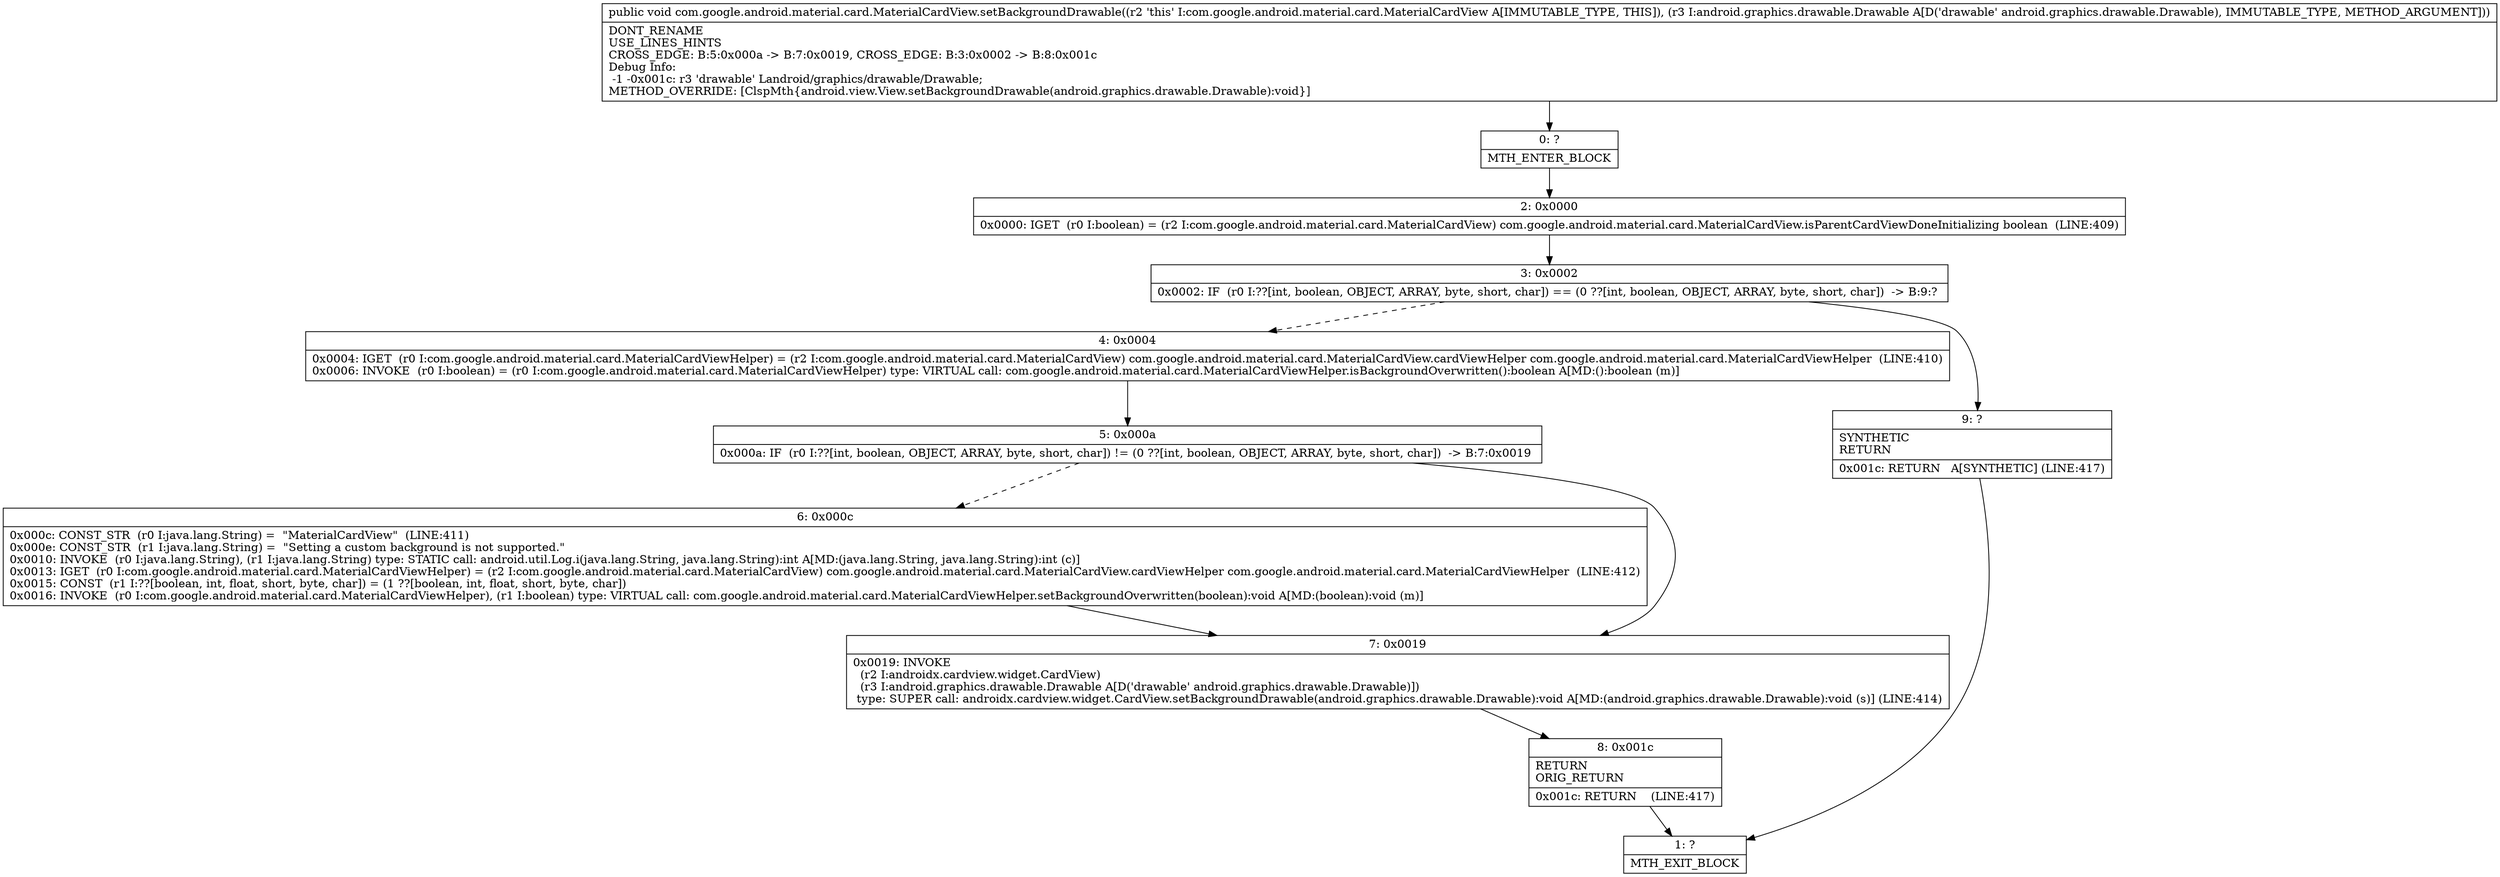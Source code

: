 digraph "CFG forcom.google.android.material.card.MaterialCardView.setBackgroundDrawable(Landroid\/graphics\/drawable\/Drawable;)V" {
Node_0 [shape=record,label="{0\:\ ?|MTH_ENTER_BLOCK\l}"];
Node_2 [shape=record,label="{2\:\ 0x0000|0x0000: IGET  (r0 I:boolean) = (r2 I:com.google.android.material.card.MaterialCardView) com.google.android.material.card.MaterialCardView.isParentCardViewDoneInitializing boolean  (LINE:409)\l}"];
Node_3 [shape=record,label="{3\:\ 0x0002|0x0002: IF  (r0 I:??[int, boolean, OBJECT, ARRAY, byte, short, char]) == (0 ??[int, boolean, OBJECT, ARRAY, byte, short, char])  \-\> B:9:? \l}"];
Node_4 [shape=record,label="{4\:\ 0x0004|0x0004: IGET  (r0 I:com.google.android.material.card.MaterialCardViewHelper) = (r2 I:com.google.android.material.card.MaterialCardView) com.google.android.material.card.MaterialCardView.cardViewHelper com.google.android.material.card.MaterialCardViewHelper  (LINE:410)\l0x0006: INVOKE  (r0 I:boolean) = (r0 I:com.google.android.material.card.MaterialCardViewHelper) type: VIRTUAL call: com.google.android.material.card.MaterialCardViewHelper.isBackgroundOverwritten():boolean A[MD:():boolean (m)]\l}"];
Node_5 [shape=record,label="{5\:\ 0x000a|0x000a: IF  (r0 I:??[int, boolean, OBJECT, ARRAY, byte, short, char]) != (0 ??[int, boolean, OBJECT, ARRAY, byte, short, char])  \-\> B:7:0x0019 \l}"];
Node_6 [shape=record,label="{6\:\ 0x000c|0x000c: CONST_STR  (r0 I:java.lang.String) =  \"MaterialCardView\"  (LINE:411)\l0x000e: CONST_STR  (r1 I:java.lang.String) =  \"Setting a custom background is not supported.\" \l0x0010: INVOKE  (r0 I:java.lang.String), (r1 I:java.lang.String) type: STATIC call: android.util.Log.i(java.lang.String, java.lang.String):int A[MD:(java.lang.String, java.lang.String):int (c)]\l0x0013: IGET  (r0 I:com.google.android.material.card.MaterialCardViewHelper) = (r2 I:com.google.android.material.card.MaterialCardView) com.google.android.material.card.MaterialCardView.cardViewHelper com.google.android.material.card.MaterialCardViewHelper  (LINE:412)\l0x0015: CONST  (r1 I:??[boolean, int, float, short, byte, char]) = (1 ??[boolean, int, float, short, byte, char]) \l0x0016: INVOKE  (r0 I:com.google.android.material.card.MaterialCardViewHelper), (r1 I:boolean) type: VIRTUAL call: com.google.android.material.card.MaterialCardViewHelper.setBackgroundOverwritten(boolean):void A[MD:(boolean):void (m)]\l}"];
Node_7 [shape=record,label="{7\:\ 0x0019|0x0019: INVOKE  \l  (r2 I:androidx.cardview.widget.CardView)\l  (r3 I:android.graphics.drawable.Drawable A[D('drawable' android.graphics.drawable.Drawable)])\l type: SUPER call: androidx.cardview.widget.CardView.setBackgroundDrawable(android.graphics.drawable.Drawable):void A[MD:(android.graphics.drawable.Drawable):void (s)] (LINE:414)\l}"];
Node_8 [shape=record,label="{8\:\ 0x001c|RETURN\lORIG_RETURN\l|0x001c: RETURN    (LINE:417)\l}"];
Node_1 [shape=record,label="{1\:\ ?|MTH_EXIT_BLOCK\l}"];
Node_9 [shape=record,label="{9\:\ ?|SYNTHETIC\lRETURN\l|0x001c: RETURN   A[SYNTHETIC] (LINE:417)\l}"];
MethodNode[shape=record,label="{public void com.google.android.material.card.MaterialCardView.setBackgroundDrawable((r2 'this' I:com.google.android.material.card.MaterialCardView A[IMMUTABLE_TYPE, THIS]), (r3 I:android.graphics.drawable.Drawable A[D('drawable' android.graphics.drawable.Drawable), IMMUTABLE_TYPE, METHOD_ARGUMENT]))  | DONT_RENAME\lUSE_LINES_HINTS\lCROSS_EDGE: B:5:0x000a \-\> B:7:0x0019, CROSS_EDGE: B:3:0x0002 \-\> B:8:0x001c\lDebug Info:\l  \-1 \-0x001c: r3 'drawable' Landroid\/graphics\/drawable\/Drawable;\lMETHOD_OVERRIDE: [ClspMth\{android.view.View.setBackgroundDrawable(android.graphics.drawable.Drawable):void\}]\l}"];
MethodNode -> Node_0;Node_0 -> Node_2;
Node_2 -> Node_3;
Node_3 -> Node_4[style=dashed];
Node_3 -> Node_9;
Node_4 -> Node_5;
Node_5 -> Node_6[style=dashed];
Node_5 -> Node_7;
Node_6 -> Node_7;
Node_7 -> Node_8;
Node_8 -> Node_1;
Node_9 -> Node_1;
}

